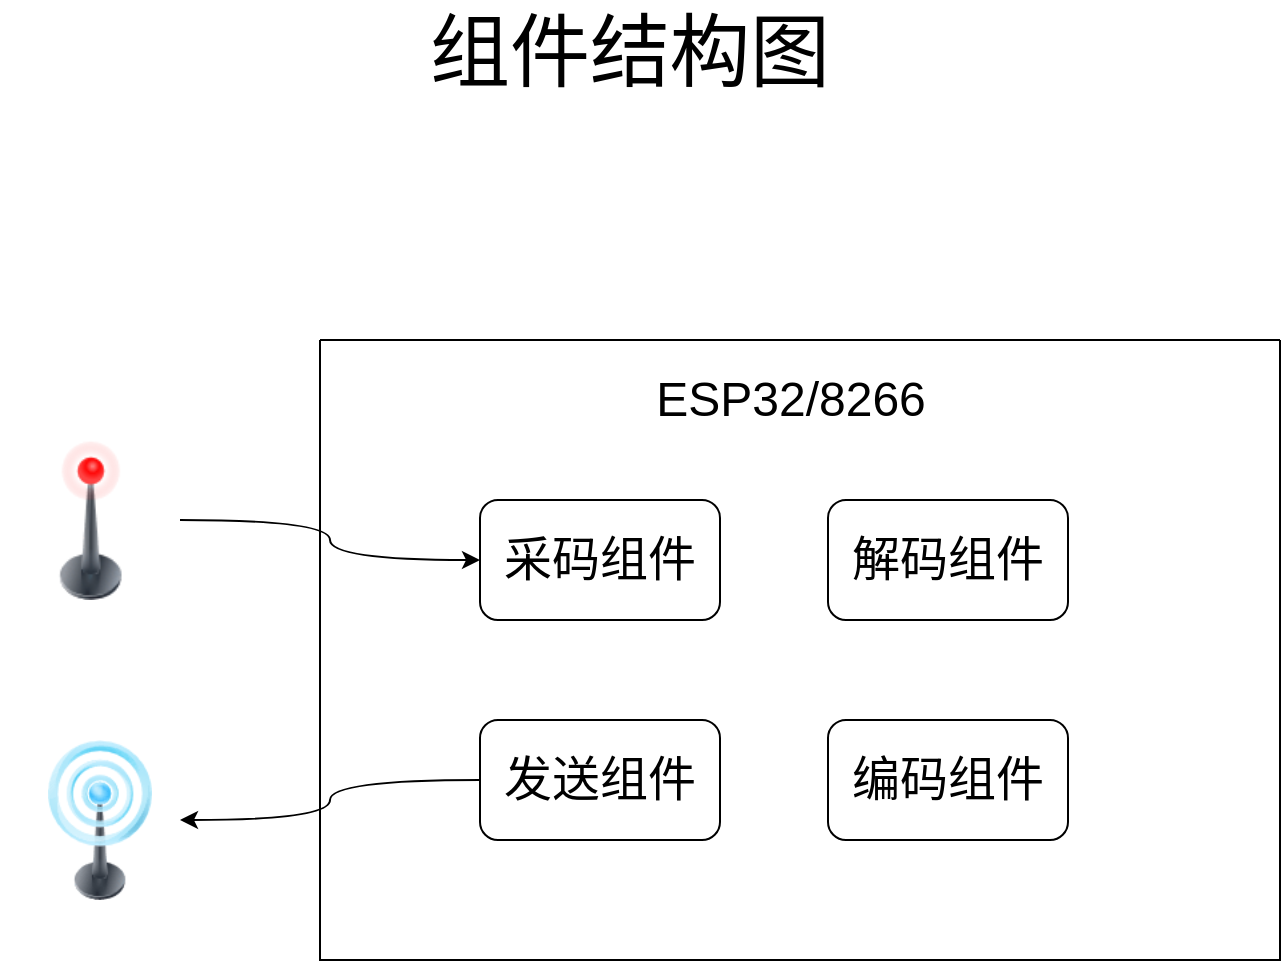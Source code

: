 <mxfile version="14.6.13" type="github">
  <diagram id="C5RBs43oDa-KdzZeNtuy" name="Page-1">
    <mxGraphModel dx="1362" dy="959" grid="1" gridSize="10" guides="1" tooltips="1" connect="1" arrows="1" fold="1" page="1" pageScale="1" pageWidth="827" pageHeight="1169" math="0" shadow="0">
      <root>
        <mxCell id="WIyWlLk6GJQsqaUBKTNV-0" />
        <mxCell id="WIyWlLk6GJQsqaUBKTNV-1" parent="WIyWlLk6GJQsqaUBKTNV-0" />
        <mxCell id="7-sAUaGDbd0qWvUfUDHB-1" value="" style="swimlane;startSize=0;fontSize=40;" vertex="1" parent="WIyWlLk6GJQsqaUBKTNV-1">
          <mxGeometry x="240" y="210" width="480" height="310" as="geometry" />
        </mxCell>
        <mxCell id="7-sAUaGDbd0qWvUfUDHB-2" value="ESP32/8266" style="text;html=1;align=center;verticalAlign=middle;resizable=0;points=[];autosize=1;strokeColor=none;fontSize=24;" vertex="1" parent="7-sAUaGDbd0qWvUfUDHB-1">
          <mxGeometry x="160" y="15" width="150" height="30" as="geometry" />
        </mxCell>
        <mxCell id="7-sAUaGDbd0qWvUfUDHB-3" value="采码组件" style="rounded=1;whiteSpace=wrap;html=1;fontSize=24;" vertex="1" parent="7-sAUaGDbd0qWvUfUDHB-1">
          <mxGeometry x="80" y="80" width="120" height="60" as="geometry" />
        </mxCell>
        <mxCell id="7-sAUaGDbd0qWvUfUDHB-6" value="编码组件" style="rounded=1;whiteSpace=wrap;html=1;fontSize=24;" vertex="1" parent="7-sAUaGDbd0qWvUfUDHB-1">
          <mxGeometry x="254" y="190" width="120" height="60" as="geometry" />
        </mxCell>
        <mxCell id="7-sAUaGDbd0qWvUfUDHB-4" value="解码组件" style="rounded=1;whiteSpace=wrap;html=1;fontSize=24;" vertex="1" parent="7-sAUaGDbd0qWvUfUDHB-1">
          <mxGeometry x="254" y="80" width="120" height="60" as="geometry" />
        </mxCell>
        <mxCell id="7-sAUaGDbd0qWvUfUDHB-5" value="发送组件" style="rounded=1;whiteSpace=wrap;html=1;fontSize=24;" vertex="1" parent="7-sAUaGDbd0qWvUfUDHB-1">
          <mxGeometry x="80" y="190" width="120" height="60" as="geometry" />
        </mxCell>
        <mxCell id="7-sAUaGDbd0qWvUfUDHB-0" value="组件结构图" style="text;html=1;strokeColor=none;fillColor=none;align=center;verticalAlign=middle;whiteSpace=wrap;rounded=0;fontSize=40;" vertex="1" parent="WIyWlLk6GJQsqaUBKTNV-1">
          <mxGeometry x="250" y="40" width="290" height="50" as="geometry" />
        </mxCell>
        <mxCell id="7-sAUaGDbd0qWvUfUDHB-11" style="edgeStyle=orthogonalEdgeStyle;curved=1;rounded=0;orthogonalLoop=1;jettySize=auto;html=1;exitX=1;exitY=0.5;exitDx=0;exitDy=0;entryX=0;entryY=0.5;entryDx=0;entryDy=0;fontSize=24;" edge="1" parent="WIyWlLk6GJQsqaUBKTNV-1" source="7-sAUaGDbd0qWvUfUDHB-7" target="7-sAUaGDbd0qWvUfUDHB-3">
          <mxGeometry relative="1" as="geometry" />
        </mxCell>
        <mxCell id="7-sAUaGDbd0qWvUfUDHB-7" value="" style="image;html=1;image=img/lib/clip_art/telecommunication/Signal_tower_off_128x128.png;fontSize=24;" vertex="1" parent="WIyWlLk6GJQsqaUBKTNV-1">
          <mxGeometry x="80" y="260" width="90" height="80" as="geometry" />
        </mxCell>
        <mxCell id="7-sAUaGDbd0qWvUfUDHB-8" value="" style="image;html=1;image=img/lib/clip_art/telecommunication/Signal_tower_on_128x128.png;fontSize=24;" vertex="1" parent="WIyWlLk6GJQsqaUBKTNV-1">
          <mxGeometry x="90" y="410" width="80" height="80" as="geometry" />
        </mxCell>
        <mxCell id="7-sAUaGDbd0qWvUfUDHB-10" style="edgeStyle=orthogonalEdgeStyle;curved=1;rounded=0;orthogonalLoop=1;jettySize=auto;html=1;exitX=0;exitY=0.5;exitDx=0;exitDy=0;fontSize=24;" edge="1" parent="WIyWlLk6GJQsqaUBKTNV-1" source="7-sAUaGDbd0qWvUfUDHB-5" target="7-sAUaGDbd0qWvUfUDHB-8">
          <mxGeometry relative="1" as="geometry" />
        </mxCell>
      </root>
    </mxGraphModel>
  </diagram>
</mxfile>
